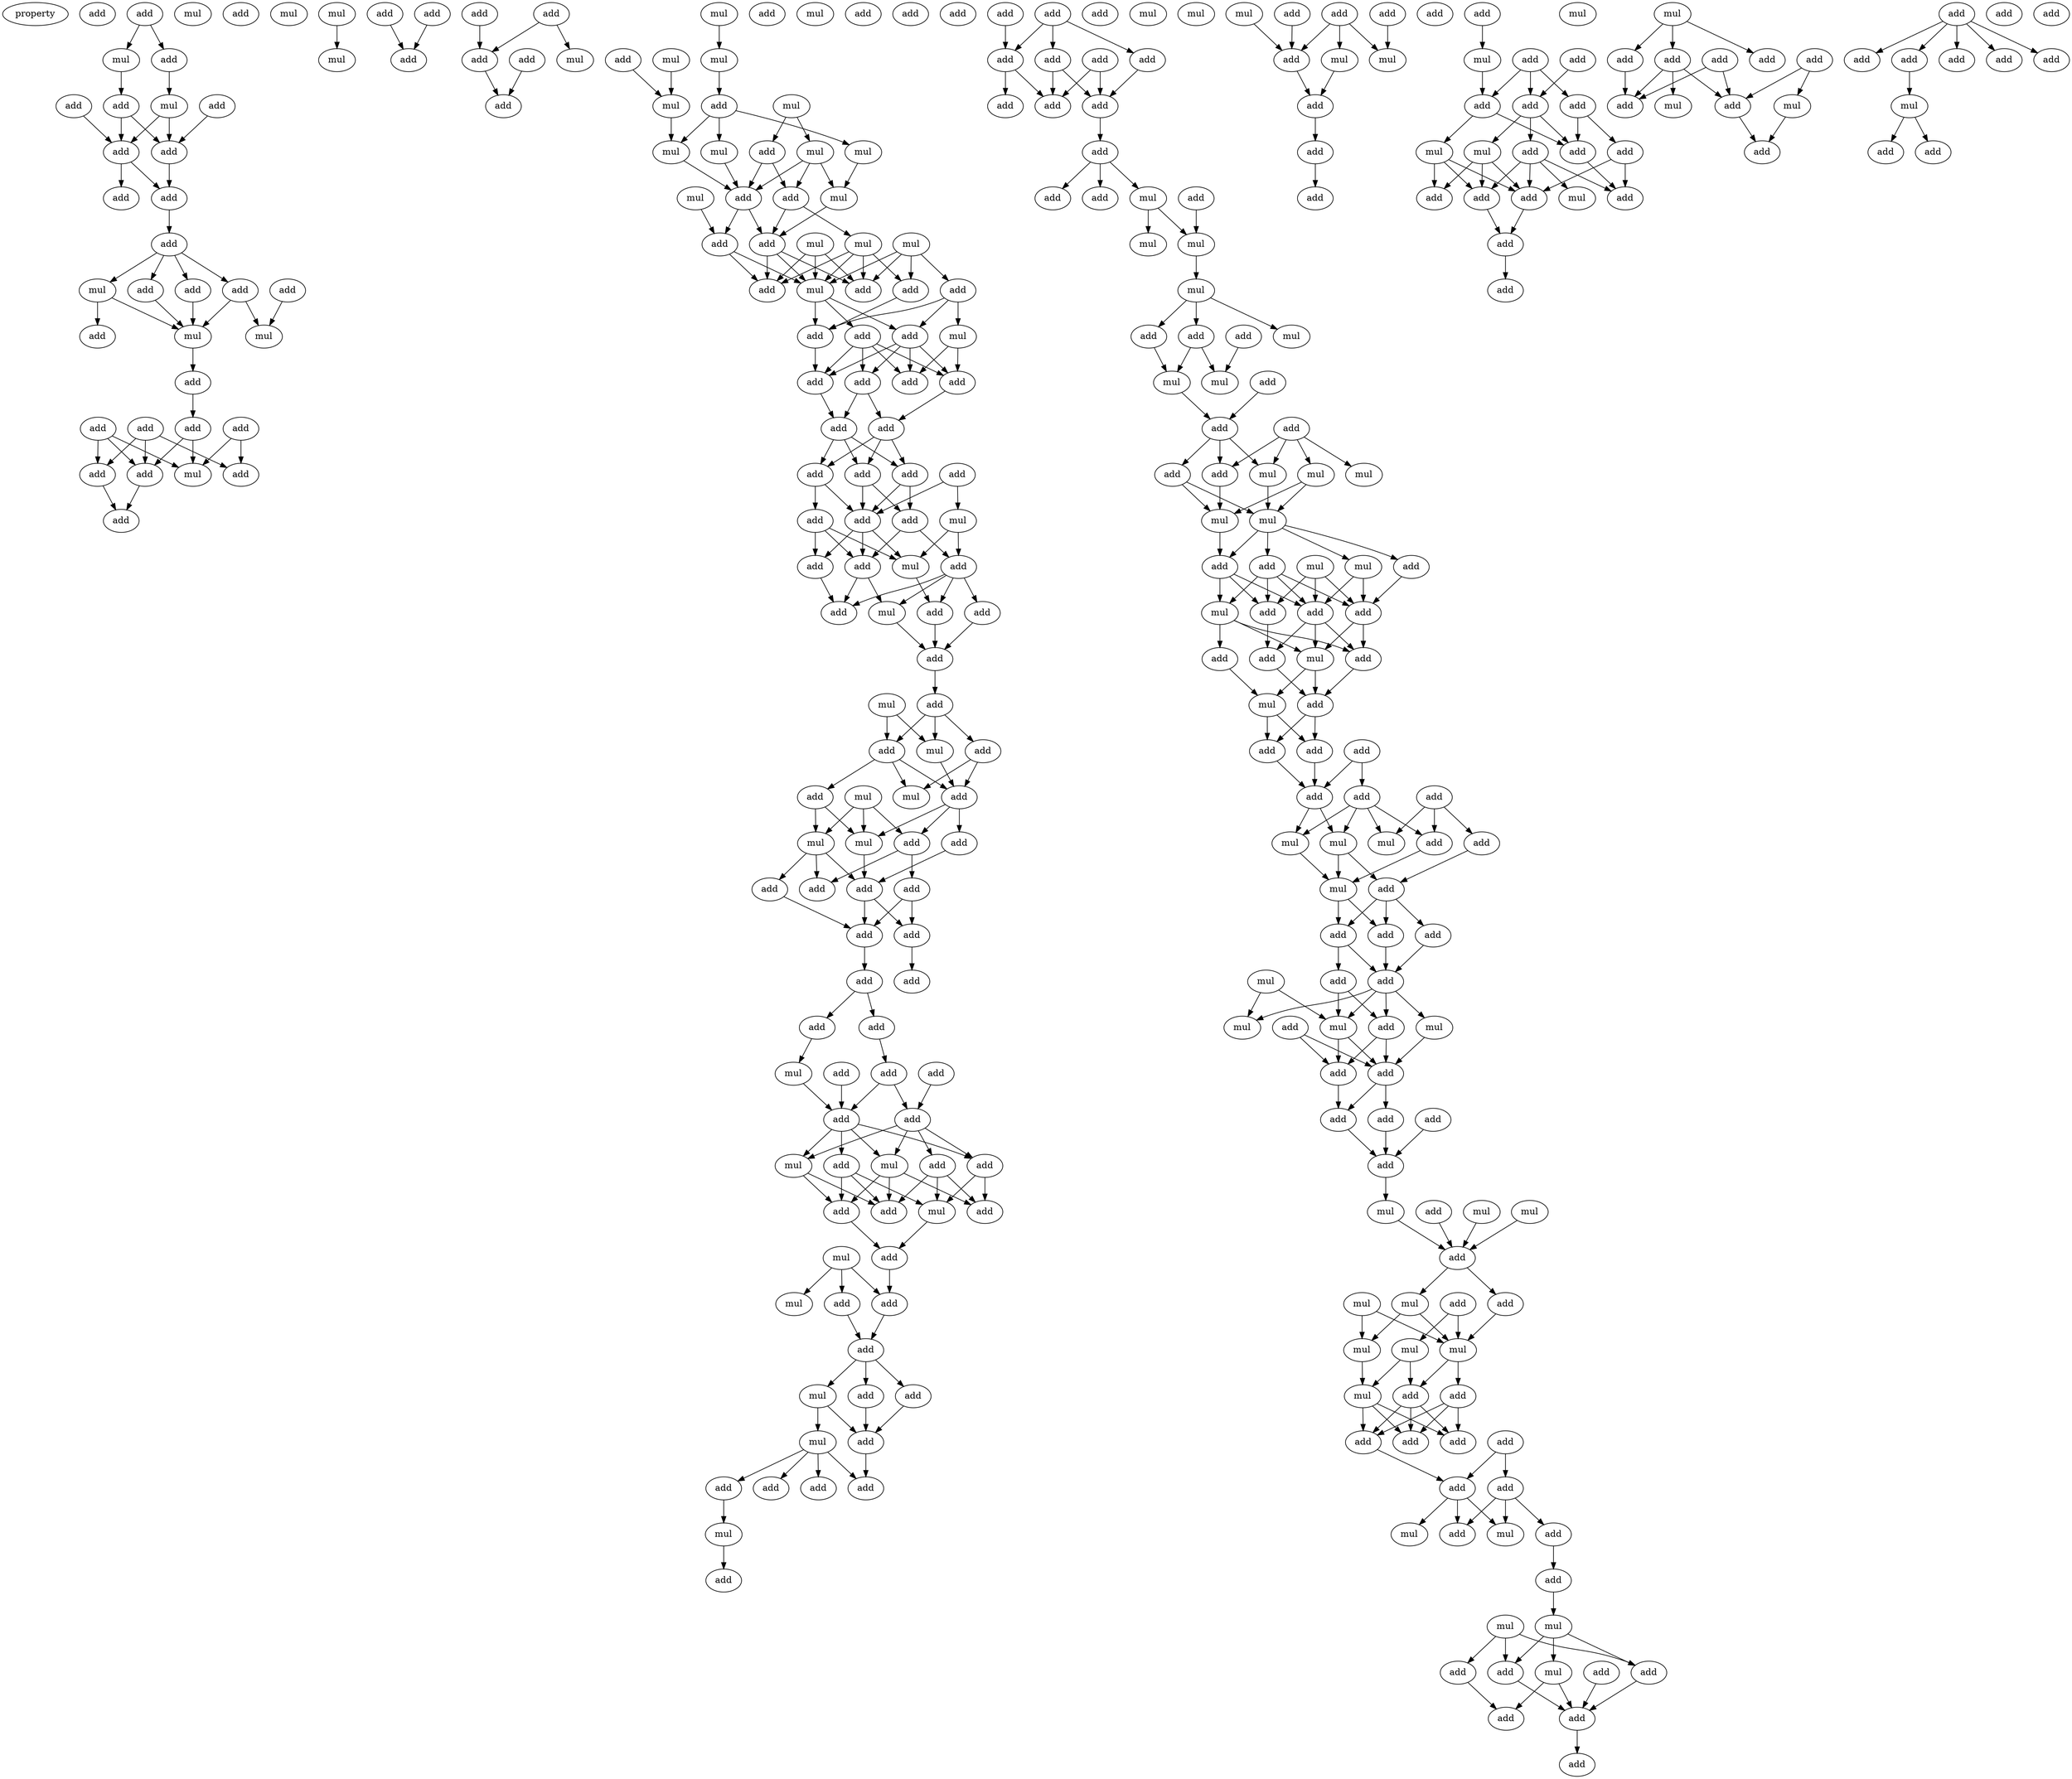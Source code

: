 digraph {
    node [fontcolor=black]
    property [mul=2,lf=1.7]
    0 [ label = add ];
    1 [ label = add ];
    2 [ label = add ];
    3 [ label = mul ];
    4 [ label = add ];
    5 [ label = add ];
    6 [ label = mul ];
    7 [ label = add ];
    8 [ label = add ];
    9 [ label = add ];
    10 [ label = add ];
    11 [ label = mul ];
    12 [ label = add ];
    13 [ label = add ];
    14 [ label = add ];
    15 [ label = add ];
    16 [ label = add ];
    17 [ label = add ];
    18 [ label = mul ];
    19 [ label = add ];
    20 [ label = mul ];
    21 [ label = add ];
    22 [ label = mul ];
    23 [ label = add ];
    24 [ label = add ];
    25 [ label = add ];
    26 [ label = mul ];
    27 [ label = add ];
    28 [ label = add ];
    29 [ label = add ];
    30 [ label = add ];
    31 [ label = mul ];
    32 [ label = add ];
    33 [ label = add ];
    34 [ label = mul ];
    35 [ label = add ];
    36 [ label = mul ];
    37 [ label = add ];
    38 [ label = add ];
    39 [ label = add ];
    40 [ label = add ];
    41 [ label = add ];
    42 [ label = add ];
    43 [ label = mul ];
    44 [ label = add ];
    45 [ label = mul ];
    46 [ label = add ];
    47 [ label = mul ];
    48 [ label = mul ];
    49 [ label = mul ];
    50 [ label = add ];
    51 [ label = mul ];
    52 [ label = mul ];
    53 [ label = mul ];
    54 [ label = mul ];
    55 [ label = add ];
    56 [ label = mul ];
    57 [ label = mul ];
    58 [ label = add ];
    59 [ label = mul ];
    60 [ label = add ];
    61 [ label = mul ];
    62 [ label = add ];
    63 [ label = add ];
    64 [ label = mul ];
    65 [ label = mul ];
    66 [ label = add ];
    67 [ label = add ];
    68 [ label = mul ];
    69 [ label = add ];
    70 [ label = add ];
    71 [ label = add ];
    72 [ label = mul ];
    73 [ label = add ];
    74 [ label = add ];
    75 [ label = add ];
    76 [ label = add ];
    77 [ label = add ];
    78 [ label = add ];
    79 [ label = add ];
    80 [ label = add ];
    81 [ label = add ];
    82 [ label = add ];
    83 [ label = add ];
    84 [ label = add ];
    85 [ label = add ];
    86 [ label = add ];
    87 [ label = add ];
    88 [ label = mul ];
    89 [ label = add ];
    90 [ label = mul ];
    91 [ label = add ];
    92 [ label = add ];
    93 [ label = add ];
    94 [ label = mul ];
    95 [ label = add ];
    96 [ label = add ];
    97 [ label = add ];
    98 [ label = add ];
    99 [ label = add ];
    100 [ label = mul ];
    101 [ label = mul ];
    102 [ label = mul ];
    103 [ label = add ];
    104 [ label = add ];
    105 [ label = mul ];
    106 [ label = add ];
    107 [ label = mul ];
    108 [ label = add ];
    109 [ label = add ];
    110 [ label = mul ];
    111 [ label = add ];
    112 [ label = mul ];
    113 [ label = add ];
    114 [ label = add ];
    115 [ label = add ];
    116 [ label = add ];
    117 [ label = add ];
    118 [ label = add ];
    119 [ label = add ];
    120 [ label = add ];
    121 [ label = add ];
    122 [ label = add ];
    123 [ label = add ];
    124 [ label = add ];
    125 [ label = add ];
    126 [ label = add ];
    127 [ label = mul ];
    128 [ label = add ];
    129 [ label = add ];
    130 [ label = add ];
    131 [ label = add ];
    132 [ label = add ];
    133 [ label = mul ];
    134 [ label = mul ];
    135 [ label = add ];
    136 [ label = add ];
    137 [ label = mul ];
    138 [ label = add ];
    139 [ label = add ];
    140 [ label = mul ];
    141 [ label = add ];
    142 [ label = mul ];
    143 [ label = add ];
    144 [ label = add ];
    145 [ label = add ];
    146 [ label = mul ];
    147 [ label = add ];
    148 [ label = add ];
    149 [ label = mul ];
    150 [ label = add ];
    151 [ label = add ];
    152 [ label = add ];
    153 [ label = add ];
    154 [ label = add ];
    155 [ label = add ];
    156 [ label = mul ];
    157 [ label = add ];
    158 [ label = add ];
    159 [ label = add ];
    160 [ label = add ];
    161 [ label = add ];
    162 [ label = add ];
    163 [ label = add ];
    164 [ label = add ];
    165 [ label = add ];
    166 [ label = add ];
    167 [ label = add ];
    168 [ label = add ];
    169 [ label = add ];
    170 [ label = mul ];
    171 [ label = add ];
    172 [ label = mul ];
    173 [ label = mul ];
    174 [ label = mul ];
    175 [ label = add ];
    176 [ label = mul ];
    177 [ label = add ];
    178 [ label = add ];
    179 [ label = add ];
    180 [ label = mul ];
    181 [ label = mul ];
    182 [ label = add ];
    183 [ label = add ];
    184 [ label = mul ];
    185 [ label = mul ];
    186 [ label = mul ];
    187 [ label = add ];
    188 [ label = add ];
    189 [ label = mul ];
    190 [ label = mul ];
    191 [ label = mul ];
    192 [ label = add ];
    193 [ label = mul ];
    194 [ label = add ];
    195 [ label = add ];
    196 [ label = add ];
    197 [ label = add ];
    198 [ label = mul ];
    199 [ label = add ];
    200 [ label = add ];
    201 [ label = mul ];
    202 [ label = add ];
    203 [ label = add ];
    204 [ label = mul ];
    205 [ label = add ];
    206 [ label = add ];
    207 [ label = add ];
    208 [ label = add ];
    209 [ label = add ];
    210 [ label = add ];
    211 [ label = add ];
    212 [ label = mul ];
    213 [ label = mul ];
    214 [ label = add ];
    215 [ label = add ];
    216 [ label = mul ];
    217 [ label = add ];
    218 [ label = mul ];
    219 [ label = add ];
    220 [ label = add ];
    221 [ label = add ];
    222 [ label = mul ];
    223 [ label = add ];
    224 [ label = add ];
    225 [ label = mul ];
    226 [ label = add ];
    227 [ label = add ];
    228 [ label = mul ];
    229 [ label = mul ];
    230 [ label = add ];
    231 [ label = add ];
    232 [ label = add ];
    233 [ label = add ];
    234 [ label = add ];
    235 [ label = add ];
    236 [ label = mul ];
    237 [ label = add ];
    238 [ label = add ];
    239 [ label = mul ];
    240 [ label = mul ];
    241 [ label = mul ];
    242 [ label = add ];
    243 [ label = add ];
    244 [ label = add ];
    245 [ label = mul ];
    246 [ label = mul ];
    247 [ label = mul ];
    248 [ label = mul ];
    249 [ label = mul ];
    250 [ label = add ];
    251 [ label = mul ];
    252 [ label = add ];
    253 [ label = add ];
    254 [ label = add ];
    255 [ label = add ];
    256 [ label = add ];
    257 [ label = add ];
    258 [ label = add ];
    259 [ label = add ];
    260 [ label = add ];
    261 [ label = mul ];
    262 [ label = mul ];
    263 [ label = add ];
    264 [ label = mul ];
    265 [ label = mul ];
    266 [ label = add ];
    267 [ label = add ];
    268 [ label = add ];
    269 [ label = add ];
    270 [ label = mul ];
    271 [ label = add ];
    272 [ label = add ];
    273 [ label = add ];
    274 [ label = mul ];
    275 [ label = mul ];
    276 [ label = add ];
    277 [ label = add ];
    278 [ label = add ];
    279 [ label = add ];
    280 [ label = mul ];
    281 [ label = mul ];
    282 [ label = add ];
    283 [ label = add ];
    284 [ label = add ];
    285 [ label = add ];
    286 [ label = add ];
    287 [ label = add ];
    288 [ label = mul ];
    289 [ label = add ];
    290 [ label = add ];
    291 [ label = add ];
    292 [ label = add ];
    293 [ label = add ];
    294 [ label = add ];
    295 [ label = mul ];
    296 [ label = mul ];
    297 [ label = add ];
    298 [ label = add ];
    299 [ label = mul ];
    300 [ label = add ];
    301 [ label = add ];
    302 [ label = add ];
    303 [ label = add ];
    304 [ label = add ];
    305 [ label = mul ];
    306 [ label = mul ];
    307 [ label = add ];
    308 [ label = add ];
    309 [ label = add ];
    310 [ label = add ];
    311 [ label = add ];
    312 [ label = add ];
    313 [ label = add ];
    314 [ label = mul ];
    315 [ label = mul ];
    316 [ label = add ];
    317 [ label = add ];
    318 [ label = add ];
    319 [ label = add ];
    320 [ label = add ];
    321 [ label = add ];
    322 [ label = add ];
    323 [ label = mul ];
    324 [ label = add ];
    325 [ label = add ];
    326 [ label = add ];
    327 [ label = add ];
    1 -> 2 [ name = 0 ];
    1 -> 3 [ name = 1 ];
    2 -> 6 [ name = 2 ];
    3 -> 4 [ name = 3 ];
    4 -> 8 [ name = 4 ];
    4 -> 9 [ name = 5 ];
    5 -> 8 [ name = 6 ];
    6 -> 8 [ name = 7 ];
    6 -> 9 [ name = 8 ];
    7 -> 9 [ name = 9 ];
    8 -> 10 [ name = 10 ];
    8 -> 12 [ name = 11 ];
    9 -> 12 [ name = 12 ];
    12 -> 14 [ name = 13 ];
    14 -> 15 [ name = 14 ];
    14 -> 16 [ name = 15 ];
    14 -> 18 [ name = 16 ];
    14 -> 19 [ name = 17 ];
    15 -> 20 [ name = 18 ];
    16 -> 20 [ name = 19 ];
    16 -> 22 [ name = 20 ];
    17 -> 22 [ name = 21 ];
    18 -> 20 [ name = 22 ];
    18 -> 21 [ name = 23 ];
    19 -> 20 [ name = 24 ];
    20 -> 23 [ name = 25 ];
    23 -> 28 [ name = 26 ];
    24 -> 29 [ name = 27 ];
    24 -> 30 [ name = 28 ];
    24 -> 31 [ name = 29 ];
    25 -> 29 [ name = 30 ];
    25 -> 30 [ name = 31 ];
    25 -> 32 [ name = 32 ];
    27 -> 31 [ name = 33 ];
    27 -> 32 [ name = 34 ];
    28 -> 29 [ name = 35 ];
    28 -> 31 [ name = 36 ];
    29 -> 33 [ name = 37 ];
    30 -> 33 [ name = 38 ];
    34 -> 36 [ name = 39 ];
    35 -> 38 [ name = 40 ];
    37 -> 38 [ name = 41 ];
    39 -> 42 [ name = 42 ];
    40 -> 42 [ name = 43 ];
    40 -> 43 [ name = 44 ];
    41 -> 44 [ name = 45 ];
    42 -> 44 [ name = 46 ];
    45 -> 48 [ name = 47 ];
    46 -> 51 [ name = 48 ];
    47 -> 51 [ name = 49 ];
    48 -> 50 [ name = 50 ];
    49 -> 52 [ name = 51 ];
    49 -> 55 [ name = 52 ];
    50 -> 53 [ name = 53 ];
    50 -> 54 [ name = 54 ];
    50 -> 56 [ name = 55 ];
    51 -> 56 [ name = 56 ];
    52 -> 57 [ name = 57 ];
    52 -> 58 [ name = 58 ];
    52 -> 60 [ name = 59 ];
    53 -> 57 [ name = 60 ];
    54 -> 58 [ name = 61 ];
    55 -> 58 [ name = 62 ];
    55 -> 60 [ name = 63 ];
    56 -> 58 [ name = 64 ];
    57 -> 63 [ name = 65 ];
    58 -> 62 [ name = 66 ];
    58 -> 63 [ name = 67 ];
    59 -> 62 [ name = 68 ];
    60 -> 63 [ name = 69 ];
    60 -> 64 [ name = 70 ];
    61 -> 67 [ name = 71 ];
    61 -> 68 [ name = 72 ];
    61 -> 70 [ name = 73 ];
    62 -> 68 [ name = 74 ];
    62 -> 70 [ name = 75 ];
    63 -> 67 [ name = 76 ];
    63 -> 68 [ name = 77 ];
    63 -> 70 [ name = 78 ];
    64 -> 66 [ name = 79 ];
    64 -> 67 [ name = 80 ];
    64 -> 68 [ name = 81 ];
    64 -> 70 [ name = 82 ];
    65 -> 66 [ name = 83 ];
    65 -> 67 [ name = 84 ];
    65 -> 68 [ name = 85 ];
    65 -> 69 [ name = 86 ];
    66 -> 74 [ name = 87 ];
    68 -> 71 [ name = 88 ];
    68 -> 73 [ name = 89 ];
    68 -> 74 [ name = 90 ];
    69 -> 72 [ name = 91 ];
    69 -> 73 [ name = 92 ];
    69 -> 74 [ name = 93 ];
    71 -> 75 [ name = 94 ];
    71 -> 76 [ name = 95 ];
    71 -> 77 [ name = 96 ];
    71 -> 78 [ name = 97 ];
    72 -> 76 [ name = 98 ];
    72 -> 78 [ name = 99 ];
    73 -> 75 [ name = 100 ];
    73 -> 76 [ name = 101 ];
    73 -> 77 [ name = 102 ];
    73 -> 78 [ name = 103 ];
    74 -> 77 [ name = 104 ];
    75 -> 79 [ name = 105 ];
    75 -> 80 [ name = 106 ];
    77 -> 80 [ name = 107 ];
    78 -> 79 [ name = 108 ];
    79 -> 81 [ name = 109 ];
    79 -> 82 [ name = 110 ];
    79 -> 83 [ name = 111 ];
    80 -> 81 [ name = 112 ];
    80 -> 82 [ name = 113 ];
    80 -> 83 [ name = 114 ];
    81 -> 87 [ name = 115 ];
    81 -> 89 [ name = 116 ];
    82 -> 86 [ name = 117 ];
    82 -> 87 [ name = 118 ];
    83 -> 87 [ name = 119 ];
    83 -> 89 [ name = 120 ];
    84 -> 87 [ name = 121 ];
    84 -> 88 [ name = 122 ];
    86 -> 90 [ name = 123 ];
    86 -> 91 [ name = 124 ];
    86 -> 93 [ name = 125 ];
    87 -> 90 [ name = 126 ];
    87 -> 91 [ name = 127 ];
    87 -> 93 [ name = 128 ];
    88 -> 90 [ name = 129 ];
    88 -> 92 [ name = 130 ];
    89 -> 91 [ name = 131 ];
    89 -> 92 [ name = 132 ];
    90 -> 96 [ name = 133 ];
    91 -> 94 [ name = 134 ];
    91 -> 97 [ name = 135 ];
    92 -> 94 [ name = 136 ];
    92 -> 95 [ name = 137 ];
    92 -> 96 [ name = 138 ];
    92 -> 97 [ name = 139 ];
    93 -> 97 [ name = 140 ];
    94 -> 98 [ name = 141 ];
    95 -> 98 [ name = 142 ];
    96 -> 98 [ name = 143 ];
    98 -> 99 [ name = 144 ];
    99 -> 102 [ name = 145 ];
    99 -> 103 [ name = 146 ];
    99 -> 104 [ name = 147 ];
    101 -> 102 [ name = 148 ];
    101 -> 104 [ name = 149 ];
    102 -> 108 [ name = 150 ];
    103 -> 105 [ name = 151 ];
    103 -> 108 [ name = 152 ];
    104 -> 105 [ name = 153 ];
    104 -> 106 [ name = 154 ];
    104 -> 108 [ name = 155 ];
    106 -> 110 [ name = 156 ];
    106 -> 112 [ name = 157 ];
    107 -> 109 [ name = 158 ];
    107 -> 110 [ name = 159 ];
    107 -> 112 [ name = 160 ];
    108 -> 109 [ name = 161 ];
    108 -> 111 [ name = 162 ];
    108 -> 112 [ name = 163 ];
    109 -> 114 [ name = 164 ];
    109 -> 115 [ name = 165 ];
    110 -> 113 [ name = 166 ];
    110 -> 115 [ name = 167 ];
    110 -> 116 [ name = 168 ];
    111 -> 113 [ name = 169 ];
    112 -> 113 [ name = 170 ];
    113 -> 117 [ name = 171 ];
    113 -> 118 [ name = 172 ];
    114 -> 117 [ name = 173 ];
    114 -> 118 [ name = 174 ];
    116 -> 118 [ name = 175 ];
    117 -> 119 [ name = 176 ];
    118 -> 120 [ name = 177 ];
    120 -> 121 [ name = 178 ];
    120 -> 122 [ name = 179 ];
    121 -> 126 [ name = 180 ];
    122 -> 127 [ name = 181 ];
    124 -> 129 [ name = 182 ];
    125 -> 128 [ name = 183 ];
    126 -> 128 [ name = 184 ];
    126 -> 129 [ name = 185 ];
    127 -> 129 [ name = 186 ];
    128 -> 131 [ name = 187 ];
    128 -> 132 [ name = 188 ];
    128 -> 133 [ name = 189 ];
    128 -> 134 [ name = 190 ];
    129 -> 130 [ name = 191 ];
    129 -> 132 [ name = 192 ];
    129 -> 133 [ name = 193 ];
    129 -> 134 [ name = 194 ];
    130 -> 135 [ name = 195 ];
    130 -> 136 [ name = 196 ];
    130 -> 137 [ name = 197 ];
    131 -> 135 [ name = 198 ];
    131 -> 137 [ name = 199 ];
    131 -> 138 [ name = 200 ];
    132 -> 137 [ name = 201 ];
    132 -> 138 [ name = 202 ];
    133 -> 135 [ name = 203 ];
    133 -> 136 [ name = 204 ];
    134 -> 135 [ name = 205 ];
    134 -> 136 [ name = 206 ];
    134 -> 138 [ name = 207 ];
    136 -> 141 [ name = 208 ];
    137 -> 141 [ name = 209 ];
    140 -> 142 [ name = 210 ];
    140 -> 143 [ name = 211 ];
    140 -> 144 [ name = 212 ];
    141 -> 144 [ name = 213 ];
    143 -> 145 [ name = 214 ];
    144 -> 145 [ name = 215 ];
    145 -> 146 [ name = 216 ];
    145 -> 147 [ name = 217 ];
    145 -> 148 [ name = 218 ];
    146 -> 149 [ name = 219 ];
    146 -> 150 [ name = 220 ];
    147 -> 150 [ name = 221 ];
    148 -> 150 [ name = 222 ];
    149 -> 151 [ name = 223 ];
    149 -> 152 [ name = 224 ];
    149 -> 153 [ name = 225 ];
    149 -> 154 [ name = 226 ];
    150 -> 152 [ name = 227 ];
    153 -> 156 [ name = 228 ];
    156 -> 157 [ name = 229 ];
    158 -> 161 [ name = 230 ];
    158 -> 162 [ name = 231 ];
    158 -> 163 [ name = 232 ];
    159 -> 161 [ name = 233 ];
    160 -> 165 [ name = 234 ];
    160 -> 166 [ name = 235 ];
    161 -> 164 [ name = 236 ];
    161 -> 166 [ name = 237 ];
    162 -> 165 [ name = 238 ];
    162 -> 166 [ name = 239 ];
    163 -> 165 [ name = 240 ];
    165 -> 167 [ name = 241 ];
    167 -> 169 [ name = 242 ];
    167 -> 170 [ name = 243 ];
    167 -> 171 [ name = 244 ];
    168 -> 173 [ name = 245 ];
    170 -> 172 [ name = 246 ];
    170 -> 173 [ name = 247 ];
    173 -> 174 [ name = 248 ];
    174 -> 175 [ name = 249 ];
    174 -> 176 [ name = 250 ];
    174 -> 178 [ name = 251 ];
    175 -> 180 [ name = 252 ];
    175 -> 181 [ name = 253 ];
    177 -> 180 [ name = 254 ];
    178 -> 181 [ name = 255 ];
    179 -> 182 [ name = 256 ];
    181 -> 182 [ name = 257 ];
    182 -> 184 [ name = 258 ];
    182 -> 187 [ name = 259 ];
    182 -> 188 [ name = 260 ];
    183 -> 184 [ name = 261 ];
    183 -> 185 [ name = 262 ];
    183 -> 186 [ name = 263 ];
    183 -> 188 [ name = 264 ];
    184 -> 189 [ name = 265 ];
    186 -> 189 [ name = 266 ];
    186 -> 190 [ name = 267 ];
    187 -> 189 [ name = 268 ];
    187 -> 190 [ name = 269 ];
    188 -> 190 [ name = 270 ];
    189 -> 192 [ name = 271 ];
    189 -> 193 [ name = 272 ];
    189 -> 194 [ name = 273 ];
    189 -> 195 [ name = 274 ];
    190 -> 195 [ name = 275 ];
    191 -> 196 [ name = 276 ];
    191 -> 197 [ name = 277 ];
    191 -> 199 [ name = 278 ];
    192 -> 196 [ name = 279 ];
    193 -> 196 [ name = 280 ];
    193 -> 197 [ name = 281 ];
    194 -> 196 [ name = 282 ];
    194 -> 197 [ name = 283 ];
    194 -> 198 [ name = 284 ];
    194 -> 199 [ name = 285 ];
    195 -> 197 [ name = 286 ];
    195 -> 198 [ name = 287 ];
    195 -> 199 [ name = 288 ];
    196 -> 201 [ name = 289 ];
    196 -> 202 [ name = 290 ];
    197 -> 200 [ name = 291 ];
    197 -> 201 [ name = 292 ];
    197 -> 202 [ name = 293 ];
    198 -> 201 [ name = 294 ];
    198 -> 202 [ name = 295 ];
    198 -> 203 [ name = 296 ];
    199 -> 200 [ name = 297 ];
    200 -> 205 [ name = 298 ];
    201 -> 204 [ name = 299 ];
    201 -> 205 [ name = 300 ];
    202 -> 205 [ name = 301 ];
    203 -> 204 [ name = 302 ];
    204 -> 206 [ name = 303 ];
    204 -> 207 [ name = 304 ];
    205 -> 206 [ name = 305 ];
    205 -> 207 [ name = 306 ];
    206 -> 211 [ name = 307 ];
    207 -> 211 [ name = 308 ];
    208 -> 210 [ name = 309 ];
    208 -> 211 [ name = 310 ];
    209 -> 212 [ name = 311 ];
    209 -> 214 [ name = 312 ];
    209 -> 215 [ name = 313 ];
    210 -> 212 [ name = 314 ];
    210 -> 213 [ name = 315 ];
    210 -> 214 [ name = 316 ];
    210 -> 216 [ name = 317 ];
    211 -> 213 [ name = 318 ];
    211 -> 216 [ name = 319 ];
    213 -> 217 [ name = 320 ];
    213 -> 218 [ name = 321 ];
    214 -> 218 [ name = 322 ];
    215 -> 217 [ name = 323 ];
    216 -> 218 [ name = 324 ];
    217 -> 219 [ name = 325 ];
    217 -> 220 [ name = 326 ];
    217 -> 221 [ name = 327 ];
    218 -> 219 [ name = 328 ];
    218 -> 220 [ name = 329 ];
    219 -> 223 [ name = 330 ];
    220 -> 223 [ name = 331 ];
    220 -> 224 [ name = 332 ];
    221 -> 223 [ name = 333 ];
    222 -> 225 [ name = 334 ];
    222 -> 228 [ name = 335 ];
    223 -> 225 [ name = 336 ];
    223 -> 227 [ name = 337 ];
    223 -> 228 [ name = 338 ];
    223 -> 229 [ name = 339 ];
    224 -> 225 [ name = 340 ];
    224 -> 227 [ name = 341 ];
    225 -> 230 [ name = 342 ];
    225 -> 231 [ name = 343 ];
    226 -> 230 [ name = 344 ];
    226 -> 231 [ name = 345 ];
    227 -> 230 [ name = 346 ];
    227 -> 231 [ name = 347 ];
    229 -> 230 [ name = 348 ];
    230 -> 232 [ name = 349 ];
    230 -> 234 [ name = 350 ];
    231 -> 232 [ name = 351 ];
    232 -> 237 [ name = 352 ];
    234 -> 237 [ name = 353 ];
    235 -> 237 [ name = 354 ];
    237 -> 240 [ name = 355 ];
    238 -> 242 [ name = 356 ];
    239 -> 242 [ name = 357 ];
    240 -> 242 [ name = 358 ];
    241 -> 242 [ name = 359 ];
    242 -> 244 [ name = 360 ];
    242 -> 246 [ name = 361 ];
    243 -> 247 [ name = 362 ];
    243 -> 249 [ name = 363 ];
    244 -> 247 [ name = 364 ];
    245 -> 247 [ name = 365 ];
    245 -> 248 [ name = 366 ];
    246 -> 247 [ name = 367 ];
    246 -> 248 [ name = 368 ];
    247 -> 250 [ name = 369 ];
    247 -> 252 [ name = 370 ];
    248 -> 251 [ name = 371 ];
    249 -> 250 [ name = 372 ];
    249 -> 251 [ name = 373 ];
    250 -> 253 [ name = 374 ];
    250 -> 254 [ name = 375 ];
    250 -> 256 [ name = 376 ];
    251 -> 253 [ name = 377 ];
    251 -> 254 [ name = 378 ];
    251 -> 256 [ name = 379 ];
    252 -> 253 [ name = 380 ];
    252 -> 254 [ name = 381 ];
    252 -> 256 [ name = 382 ];
    253 -> 258 [ name = 383 ];
    255 -> 257 [ name = 384 ];
    255 -> 258 [ name = 385 ];
    257 -> 259 [ name = 386 ];
    257 -> 260 [ name = 387 ];
    257 -> 262 [ name = 388 ];
    258 -> 259 [ name = 389 ];
    258 -> 261 [ name = 390 ];
    258 -> 262 [ name = 391 ];
    260 -> 263 [ name = 392 ];
    263 -> 264 [ name = 393 ];
    264 -> 266 [ name = 394 ];
    264 -> 267 [ name = 395 ];
    264 -> 270 [ name = 396 ];
    265 -> 266 [ name = 397 ];
    265 -> 267 [ name = 398 ];
    265 -> 269 [ name = 399 ];
    266 -> 271 [ name = 400 ];
    267 -> 271 [ name = 401 ];
    268 -> 271 [ name = 402 ];
    269 -> 272 [ name = 403 ];
    270 -> 271 [ name = 404 ];
    270 -> 272 [ name = 405 ];
    271 -> 273 [ name = 406 ];
    275 -> 279 [ name = 407 ];
    276 -> 279 [ name = 408 ];
    277 -> 281 [ name = 409 ];
    278 -> 279 [ name = 410 ];
    278 -> 280 [ name = 411 ];
    278 -> 281 [ name = 412 ];
    279 -> 283 [ name = 413 ];
    280 -> 283 [ name = 414 ];
    283 -> 285 [ name = 415 ];
    284 -> 288 [ name = 416 ];
    285 -> 289 [ name = 417 ];
    286 -> 290 [ name = 418 ];
    286 -> 291 [ name = 419 ];
    286 -> 292 [ name = 420 ];
    287 -> 292 [ name = 421 ];
    288 -> 290 [ name = 422 ];
    290 -> 294 [ name = 423 ];
    290 -> 296 [ name = 424 ];
    291 -> 293 [ name = 425 ];
    291 -> 294 [ name = 426 ];
    292 -> 294 [ name = 427 ];
    292 -> 295 [ name = 428 ];
    292 -> 297 [ name = 429 ];
    293 -> 298 [ name = 430 ];
    293 -> 302 [ name = 431 ];
    294 -> 298 [ name = 432 ];
    295 -> 300 [ name = 433 ];
    295 -> 301 [ name = 434 ];
    295 -> 302 [ name = 435 ];
    296 -> 300 [ name = 436 ];
    296 -> 301 [ name = 437 ];
    296 -> 302 [ name = 438 ];
    297 -> 298 [ name = 439 ];
    297 -> 299 [ name = 440 ];
    297 -> 301 [ name = 441 ];
    297 -> 302 [ name = 442 ];
    301 -> 303 [ name = 443 ];
    302 -> 303 [ name = 444 ];
    303 -> 304 [ name = 445 ];
    306 -> 307 [ name = 446 ];
    306 -> 308 [ name = 447 ];
    306 -> 311 [ name = 448 ];
    307 -> 313 [ name = 449 ];
    309 -> 312 [ name = 450 ];
    309 -> 315 [ name = 451 ];
    310 -> 312 [ name = 452 ];
    310 -> 313 [ name = 453 ];
    311 -> 312 [ name = 454 ];
    311 -> 313 [ name = 455 ];
    311 -> 314 [ name = 456 ];
    312 -> 316 [ name = 457 ];
    315 -> 316 [ name = 458 ];
    317 -> 318 [ name = 459 ];
    317 -> 319 [ name = 460 ];
    317 -> 320 [ name = 461 ];
    317 -> 321 [ name = 462 ];
    317 -> 322 [ name = 463 ];
    319 -> 323 [ name = 464 ];
    323 -> 324 [ name = 465 ];
    323 -> 327 [ name = 466 ];
}
